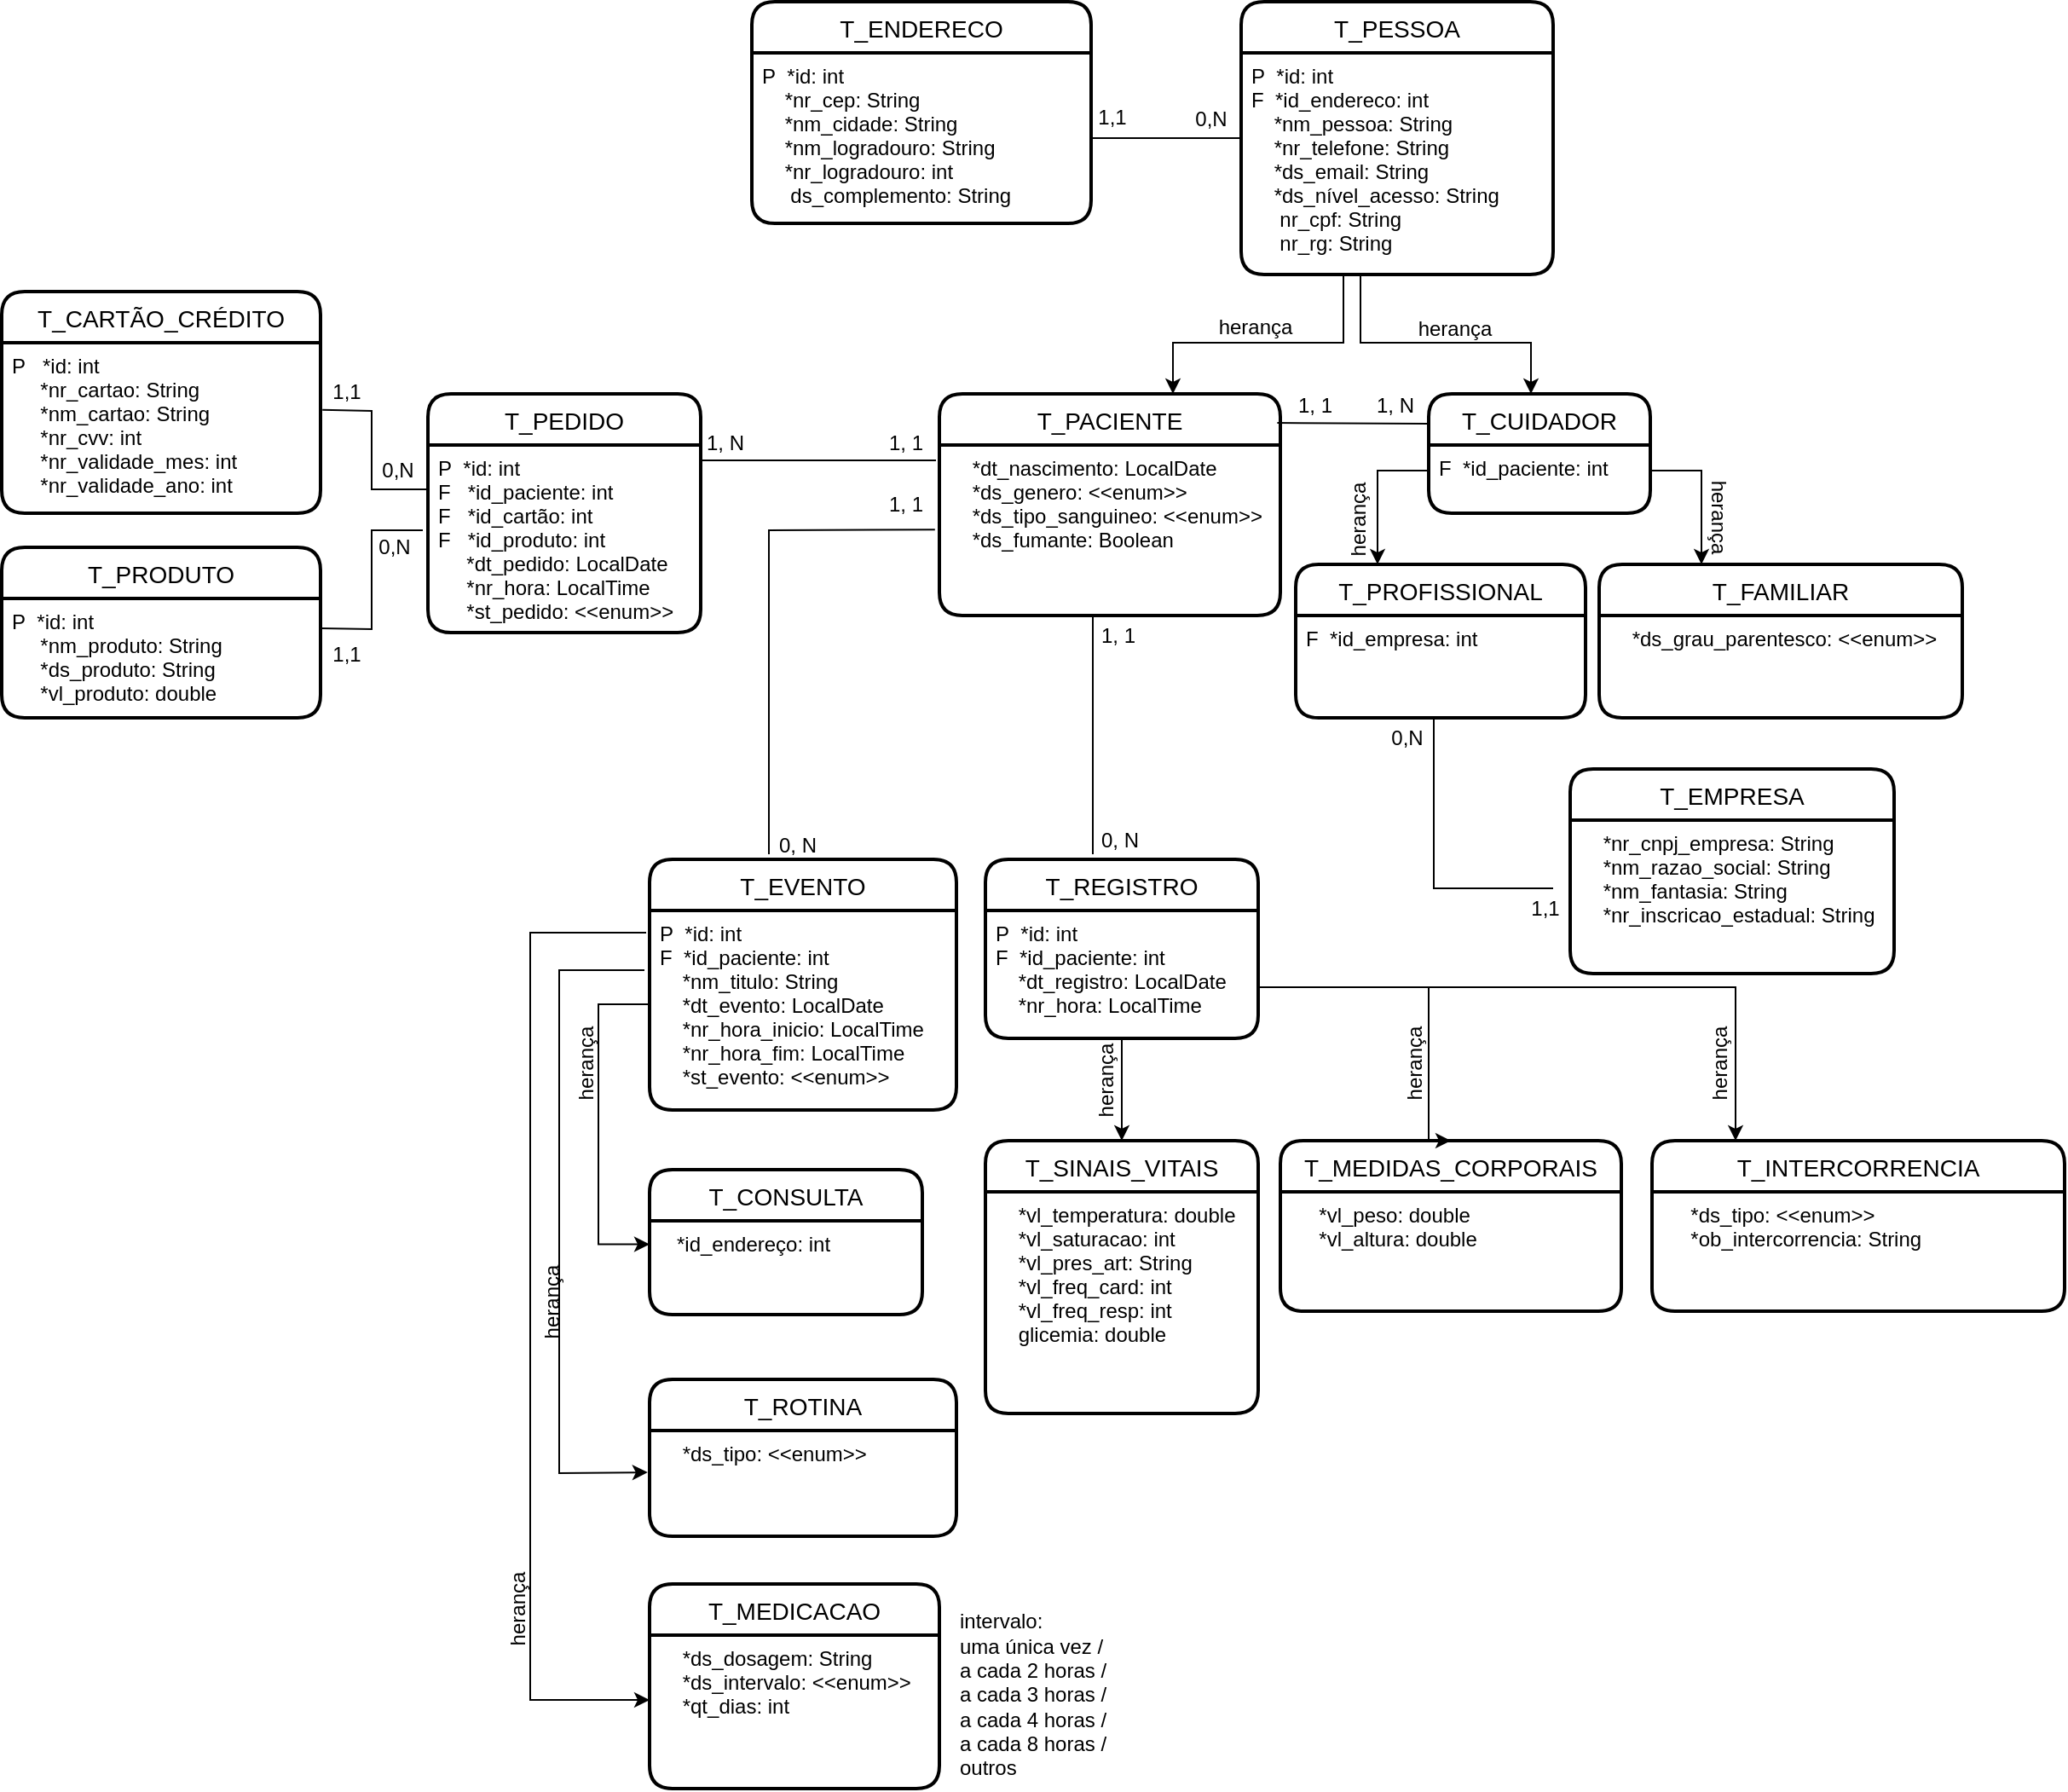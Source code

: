 <mxfile version="22.1.4" type="google">
  <diagram id="R2lEEEUBdFMjLlhIrx00" name="Page-1">
    <mxGraphModel dx="1290" dy="533" grid="1" gridSize="10" guides="1" tooltips="1" connect="1" arrows="1" fold="1" page="1" pageScale="1" pageWidth="1100" pageHeight="850" math="0" shadow="0" extFonts="Permanent Marker^https://fonts.googleapis.com/css?family=Permanent+Marker">
      <root>
        <mxCell id="0" />
        <mxCell id="1" parent="0" />
        <mxCell id="rk1HslSdFWzbcpd7X6hm-21" value="" style="edgeStyle=orthogonalEdgeStyle;rounded=0;orthogonalLoop=1;jettySize=auto;html=1;" parent="1" source="rk1HslSdFWzbcpd7X6hm-1" edge="1">
          <mxGeometry relative="1" as="geometry">
            <mxPoint x="907" y="240" as="targetPoint" />
            <Array as="points">
              <mxPoint x="807" y="210" />
              <mxPoint x="907" y="210" />
            </Array>
          </mxGeometry>
        </mxCell>
        <mxCell id="rk1HslSdFWzbcpd7X6hm-1" value="T_PESSOA" style="swimlane;childLayout=stackLayout;horizontal=1;startSize=30;horizontalStack=0;rounded=1;fontSize=14;fontStyle=0;strokeWidth=2;resizeParent=0;resizeLast=1;shadow=0;dashed=0;align=center;" parent="1" vertex="1">
          <mxGeometry x="737" y="10" width="183" height="160" as="geometry" />
        </mxCell>
        <mxCell id="rk1HslSdFWzbcpd7X6hm-2" value="P  *id: int &#xa;F  *id_endereco: int &#xa;    *nm_pessoa: String&#xa;    *nr_telefone: String&#xa;    *ds_email: String&#xa;    *ds_nível_acesso: String&#xa;     nr_cpf: String&#xa;     nr_rg: String&#xa;" style="align=left;strokeColor=none;fillColor=none;spacingLeft=4;fontSize=12;verticalAlign=top;resizable=0;rotatable=0;part=1;" parent="rk1HslSdFWzbcpd7X6hm-1" vertex="1">
          <mxGeometry y="30" width="183" height="130" as="geometry" />
        </mxCell>
        <mxCell id="rk1HslSdFWzbcpd7X6hm-16" value="T_PACIENTE" style="swimlane;childLayout=stackLayout;horizontal=1;startSize=30;horizontalStack=0;rounded=1;fontSize=14;fontStyle=0;strokeWidth=2;resizeParent=0;resizeLast=1;shadow=0;dashed=0;align=center;" parent="1" vertex="1">
          <mxGeometry x="560" y="240" width="200" height="130" as="geometry" />
        </mxCell>
        <mxCell id="rk1HslSdFWzbcpd7X6hm-17" value="    *dt_nascimento: LocalDate&#xa;    *ds_genero: &lt;&lt;enum&gt;&gt;&#xa;    *ds_tipo_sanguineo: &lt;&lt;enum&gt;&gt;&#xa;    *ds_fumante: Boolean" style="align=left;strokeColor=none;fillColor=none;spacingLeft=4;fontSize=12;verticalAlign=top;resizable=0;rotatable=0;part=1;" parent="rk1HslSdFWzbcpd7X6hm-16" vertex="1">
          <mxGeometry y="30" width="200" height="100" as="geometry" />
        </mxCell>
        <mxCell id="rk1HslSdFWzbcpd7X6hm-19" value="" style="edgeStyle=orthogonalEdgeStyle;rounded=0;orthogonalLoop=1;jettySize=auto;html=1;" parent="1" source="rk1HslSdFWzbcpd7X6hm-2" edge="1">
          <mxGeometry relative="1" as="geometry">
            <mxPoint x="697" y="240" as="targetPoint" />
            <Array as="points">
              <mxPoint x="797" y="210" />
              <mxPoint x="697" y="210" />
            </Array>
          </mxGeometry>
        </mxCell>
        <mxCell id="rk1HslSdFWzbcpd7X6hm-20" value="herança" style="text;html=1;align=center;verticalAlign=middle;resizable=0;points=[];autosize=1;strokeColor=none;fillColor=none;" parent="1" vertex="1">
          <mxGeometry x="710" y="186" width="70" height="30" as="geometry" />
        </mxCell>
        <mxCell id="rk1HslSdFWzbcpd7X6hm-22" value="herança" style="text;html=1;align=center;verticalAlign=middle;resizable=0;points=[];autosize=1;strokeColor=none;fillColor=none;" parent="1" vertex="1">
          <mxGeometry x="827" y="187" width="70" height="30" as="geometry" />
        </mxCell>
        <mxCell id="rk1HslSdFWzbcpd7X6hm-29" value="" style="edgeStyle=orthogonalEdgeStyle;rounded=0;orthogonalLoop=1;jettySize=auto;html=1;" parent="1" source="rk1HslSdFWzbcpd7X6hm-23" target="rk1HslSdFWzbcpd7X6hm-27" edge="1">
          <mxGeometry relative="1" as="geometry">
            <Array as="points">
              <mxPoint x="817" y="285" />
            </Array>
          </mxGeometry>
        </mxCell>
        <mxCell id="rk1HslSdFWzbcpd7X6hm-23" value="T_CUIDADOR" style="swimlane;childLayout=stackLayout;horizontal=1;startSize=30;horizontalStack=0;rounded=1;fontSize=14;fontStyle=0;strokeWidth=2;resizeParent=0;resizeLast=1;shadow=0;dashed=0;align=center;" parent="1" vertex="1">
          <mxGeometry x="847" y="240" width="130" height="70" as="geometry" />
        </mxCell>
        <mxCell id="rk1HslSdFWzbcpd7X6hm-24" value="F  *id_paciente: int&#xa;&#xa;" style="align=left;strokeColor=none;fillColor=none;spacingLeft=4;fontSize=12;verticalAlign=top;resizable=0;rotatable=0;part=1;" parent="rk1HslSdFWzbcpd7X6hm-23" vertex="1">
          <mxGeometry y="30" width="130" height="40" as="geometry" />
        </mxCell>
        <mxCell id="rk1HslSdFWzbcpd7X6hm-27" value="T_PROFISSIONAL" style="swimlane;childLayout=stackLayout;horizontal=1;startSize=30;horizontalStack=0;rounded=1;fontSize=14;fontStyle=0;strokeWidth=2;resizeParent=0;resizeLast=1;shadow=0;dashed=0;align=center;" parent="1" vertex="1">
          <mxGeometry x="769" y="340" width="170" height="90" as="geometry" />
        </mxCell>
        <mxCell id="rk1HslSdFWzbcpd7X6hm-28" value="F  *id_empresa: int&#xa;" style="align=left;strokeColor=none;fillColor=none;spacingLeft=4;fontSize=12;verticalAlign=top;resizable=0;rotatable=0;part=1;" parent="rk1HslSdFWzbcpd7X6hm-27" vertex="1">
          <mxGeometry y="30" width="170" height="60" as="geometry" />
        </mxCell>
        <mxCell id="rk1HslSdFWzbcpd7X6hm-32" value="T_FAMILIAR" style="swimlane;childLayout=stackLayout;horizontal=1;startSize=30;horizontalStack=0;rounded=1;fontSize=14;fontStyle=0;strokeWidth=2;resizeParent=0;resizeLast=1;shadow=0;dashed=0;align=center;" parent="1" vertex="1">
          <mxGeometry x="947" y="340" width="213" height="90" as="geometry" />
        </mxCell>
        <mxCell id="rk1HslSdFWzbcpd7X6hm-33" value="    *ds_grau_parentesco: &lt;&lt;enum&gt;&gt;" style="align=left;strokeColor=none;fillColor=none;spacingLeft=4;fontSize=12;verticalAlign=top;resizable=0;rotatable=0;part=1;" parent="rk1HslSdFWzbcpd7X6hm-32" vertex="1">
          <mxGeometry y="30" width="213" height="60" as="geometry" />
        </mxCell>
        <mxCell id="rk1HslSdFWzbcpd7X6hm-37" value="" style="edgeStyle=orthogonalEdgeStyle;rounded=0;orthogonalLoop=1;jettySize=auto;html=1;exitX=1;exitY=0.25;exitDx=0;exitDy=0;" parent="1" source="rk1HslSdFWzbcpd7X6hm-24" target="rk1HslSdFWzbcpd7X6hm-32" edge="1">
          <mxGeometry relative="1" as="geometry">
            <mxPoint x="1027" y="285" as="sourcePoint" />
            <mxPoint x="997" y="380" as="targetPoint" />
            <Array as="points">
              <mxPoint x="1007" y="285" />
            </Array>
          </mxGeometry>
        </mxCell>
        <mxCell id="rk1HslSdFWzbcpd7X6hm-38" value="herança" style="text;html=1;align=center;verticalAlign=middle;resizable=0;points=[];autosize=1;strokeColor=none;fillColor=none;rotation=-90;" parent="1" vertex="1">
          <mxGeometry x="771" y="299" width="70" height="30" as="geometry" />
        </mxCell>
        <mxCell id="rk1HslSdFWzbcpd7X6hm-39" value="herança" style="text;html=1;align=center;verticalAlign=middle;resizable=0;points=[];autosize=1;strokeColor=none;fillColor=none;rotation=90;" parent="1" vertex="1">
          <mxGeometry x="982" y="297" width="70" height="30" as="geometry" />
        </mxCell>
        <mxCell id="rk1HslSdFWzbcpd7X6hm-40" value="T_EVENTO" style="swimlane;childLayout=stackLayout;horizontal=1;startSize=30;horizontalStack=0;rounded=1;fontSize=14;fontStyle=0;strokeWidth=2;resizeParent=0;resizeLast=1;shadow=0;dashed=0;align=center;" parent="1" vertex="1">
          <mxGeometry x="390" y="513" width="180" height="147" as="geometry" />
        </mxCell>
        <mxCell id="rk1HslSdFWzbcpd7X6hm-41" value="P  *id: int&#xa;F  *id_paciente: int&#xa;    *nm_titulo: String&#xa;    *dt_evento: LocalDate&#xa;    *nr_hora_inicio: LocalTime&#xa;    *nr_hora_fim: LocalTime&#xa;    *st_evento: &lt;&lt;enum&gt;&gt; " style="align=left;strokeColor=none;fillColor=none;spacingLeft=4;fontSize=12;verticalAlign=top;resizable=0;rotatable=0;part=1;" parent="rk1HslSdFWzbcpd7X6hm-40" vertex="1">
          <mxGeometry y="30" width="180" height="117" as="geometry" />
        </mxCell>
        <mxCell id="rk1HslSdFWzbcpd7X6hm-77" value="" style="edgeStyle=orthogonalEdgeStyle;rounded=0;orthogonalLoop=1;jettySize=auto;html=1;entryX=0.5;entryY=0;entryDx=0;entryDy=0;" parent="1" source="rk1HslSdFWzbcpd7X6hm-42" target="rk1HslSdFWzbcpd7X6hm-45" edge="1">
          <mxGeometry relative="1" as="geometry" />
        </mxCell>
        <mxCell id="rk1HslSdFWzbcpd7X6hm-42" value="T_REGISTRO" style="swimlane;childLayout=stackLayout;horizontal=1;startSize=30;horizontalStack=0;rounded=1;fontSize=14;fontStyle=0;strokeWidth=2;resizeParent=0;resizeLast=1;shadow=0;dashed=0;align=center;" parent="1" vertex="1">
          <mxGeometry x="587" y="513" width="160" height="105" as="geometry" />
        </mxCell>
        <mxCell id="rk1HslSdFWzbcpd7X6hm-43" value="P  *id: int&#xa;F  *id_paciente: int&#xa;    *dt_registro: LocalDate&#xa;    *nr_hora: LocalTime" style="align=left;strokeColor=none;fillColor=none;spacingLeft=4;fontSize=12;verticalAlign=top;resizable=0;rotatable=0;part=1;" parent="rk1HslSdFWzbcpd7X6hm-42" vertex="1">
          <mxGeometry y="30" width="160" height="75" as="geometry" />
        </mxCell>
        <mxCell id="rk1HslSdFWzbcpd7X6hm-45" value="T_SINAIS_VITAIS" style="swimlane;childLayout=stackLayout;horizontal=1;startSize=30;horizontalStack=0;rounded=1;fontSize=14;fontStyle=0;strokeWidth=2;resizeParent=0;resizeLast=1;shadow=0;dashed=0;align=center;" parent="1" vertex="1">
          <mxGeometry x="587" y="678" width="160" height="160" as="geometry" />
        </mxCell>
        <mxCell id="rk1HslSdFWzbcpd7X6hm-46" value="    *vl_temperatura: double&#xa;    *vl_saturacao: int&#xa;    *vl_pres_art: String&#xa;    *vl_freq_card: int&#xa;    *vl_freq_resp: int&#xa;    glicemia: double" style="align=left;strokeColor=none;fillColor=none;spacingLeft=4;fontSize=12;verticalAlign=top;resizable=0;rotatable=0;part=1;" parent="rk1HslSdFWzbcpd7X6hm-45" vertex="1">
          <mxGeometry y="30" width="160" height="130" as="geometry" />
        </mxCell>
        <mxCell id="rk1HslSdFWzbcpd7X6hm-47" value="T_MEDIDAS_CORPORAIS" style="swimlane;childLayout=stackLayout;horizontal=1;startSize=30;horizontalStack=0;rounded=1;fontSize=14;fontStyle=0;strokeWidth=2;resizeParent=0;resizeLast=1;shadow=0;dashed=0;align=center;" parent="1" vertex="1">
          <mxGeometry x="760" y="678" width="200" height="100" as="geometry" />
        </mxCell>
        <mxCell id="rk1HslSdFWzbcpd7X6hm-48" value="     *vl_peso: double&#xa;     *vl_altura: double" style="align=left;strokeColor=none;fillColor=none;spacingLeft=4;fontSize=12;verticalAlign=top;resizable=0;rotatable=0;part=1;" parent="rk1HslSdFWzbcpd7X6hm-47" vertex="1">
          <mxGeometry y="30" width="200" height="70" as="geometry" />
        </mxCell>
        <mxCell id="rk1HslSdFWzbcpd7X6hm-49" value="T_INTERCORRENCIA" style="swimlane;childLayout=stackLayout;horizontal=1;startSize=30;horizontalStack=0;rounded=1;fontSize=14;fontStyle=0;strokeWidth=2;resizeParent=0;resizeLast=1;shadow=0;dashed=0;align=center;" parent="1" vertex="1">
          <mxGeometry x="978" y="678" width="242" height="100" as="geometry" />
        </mxCell>
        <mxCell id="rk1HslSdFWzbcpd7X6hm-50" value="     *ds_tipo: &lt;&lt;enum&gt;&gt;&#xa;     *ob_intercorrencia: String " style="align=left;strokeColor=none;fillColor=none;spacingLeft=4;fontSize=12;verticalAlign=top;resizable=0;rotatable=0;part=1;" parent="rk1HslSdFWzbcpd7X6hm-49" vertex="1">
          <mxGeometry y="30" width="242" height="70" as="geometry" />
        </mxCell>
        <mxCell id="rk1HslSdFWzbcpd7X6hm-57" value="T_MEDICACAO" style="swimlane;childLayout=stackLayout;horizontal=1;startSize=30;horizontalStack=0;rounded=1;fontSize=14;fontStyle=0;strokeWidth=2;resizeParent=0;resizeLast=1;shadow=0;dashed=0;align=center;" parent="1" vertex="1">
          <mxGeometry x="390" y="938" width="170" height="120" as="geometry" />
        </mxCell>
        <mxCell id="rk1HslSdFWzbcpd7X6hm-58" value="    *ds_dosagem: String&#xa;    *ds_intervalo: &lt;&lt;enum&gt;&gt; &#xa;    *qt_dias: int" style="align=left;strokeColor=none;fillColor=none;spacingLeft=4;fontSize=12;verticalAlign=top;resizable=0;rotatable=0;part=1;" parent="rk1HslSdFWzbcpd7X6hm-57" vertex="1">
          <mxGeometry y="30" width="170" height="90" as="geometry" />
        </mxCell>
        <mxCell id="rk1HslSdFWzbcpd7X6hm-59" value="T_CONSULTA" style="swimlane;childLayout=stackLayout;horizontal=1;startSize=30;horizontalStack=0;rounded=1;fontSize=14;fontStyle=0;strokeWidth=2;resizeParent=0;resizeLast=1;shadow=0;dashed=0;align=center;" parent="1" vertex="1">
          <mxGeometry x="390" y="695" width="160" height="85" as="geometry">
            <mxRectangle x="390" y="695" width="130" height="30" as="alternateBounds" />
          </mxGeometry>
        </mxCell>
        <mxCell id="rk1HslSdFWzbcpd7X6hm-60" value="   *id_endereço: int&#xa;" style="align=left;strokeColor=none;fillColor=none;spacingLeft=4;fontSize=12;verticalAlign=top;resizable=0;rotatable=0;part=1;" parent="rk1HslSdFWzbcpd7X6hm-59" vertex="1">
          <mxGeometry y="30" width="160" height="55" as="geometry" />
        </mxCell>
        <mxCell id="rk1HslSdFWzbcpd7X6hm-61" value="T_ROTINA" style="swimlane;childLayout=stackLayout;horizontal=1;startSize=30;horizontalStack=0;rounded=1;fontSize=14;fontStyle=0;strokeWidth=2;resizeParent=0;resizeLast=1;shadow=0;dashed=0;align=center;" parent="1" vertex="1">
          <mxGeometry x="390" y="818" width="180" height="92" as="geometry" />
        </mxCell>
        <mxCell id="rk1HslSdFWzbcpd7X6hm-62" value="    *ds_tipo: &lt;&lt;enum&gt;&gt;" style="align=left;strokeColor=none;fillColor=none;spacingLeft=4;fontSize=12;verticalAlign=top;resizable=0;rotatable=0;part=1;" parent="rk1HslSdFWzbcpd7X6hm-61" vertex="1">
          <mxGeometry y="30" width="180" height="62" as="geometry" />
        </mxCell>
        <mxCell id="rk1HslSdFWzbcpd7X6hm-64" value="intervalo:&lt;br&gt;uma única vez /&lt;br&gt;a cada 2 horas /&lt;br&gt;a cada 3 horas /&lt;br&gt;a cada 4 horas /&lt;br&gt;a cada 8 horas /&lt;br&gt;outros&lt;br&gt;" style="text;html=1;align=left;verticalAlign=middle;resizable=0;points=[];autosize=1;strokeColor=none;fillColor=none;" parent="1" vertex="1">
          <mxGeometry x="570" y="948" width="110" height="110" as="geometry" />
        </mxCell>
        <mxCell id="rk1HslSdFWzbcpd7X6hm-73" value="" style="endArrow=none;html=1;rounded=0;" parent="1" edge="1">
          <mxGeometry relative="1" as="geometry">
            <mxPoint x="650" y="510" as="sourcePoint" />
            <mxPoint x="650" y="370" as="targetPoint" />
            <Array as="points" />
          </mxGeometry>
        </mxCell>
        <mxCell id="rk1HslSdFWzbcpd7X6hm-74" value="0, N" style="resizable=0;html=1;align=left;verticalAlign=bottom;" parent="rk1HslSdFWzbcpd7X6hm-73" connectable="0" vertex="1">
          <mxGeometry x="-1" relative="1" as="geometry">
            <mxPoint x="3" as="offset" />
          </mxGeometry>
        </mxCell>
        <mxCell id="rk1HslSdFWzbcpd7X6hm-75" value="1, 1" style="resizable=0;html=1;align=right;verticalAlign=bottom;" parent="rk1HslSdFWzbcpd7X6hm-73" connectable="0" vertex="1">
          <mxGeometry x="1" relative="1" as="geometry">
            <mxPoint x="25" y="20" as="offset" />
          </mxGeometry>
        </mxCell>
        <mxCell id="rk1HslSdFWzbcpd7X6hm-78" value="" style="edgeStyle=orthogonalEdgeStyle;rounded=0;orthogonalLoop=1;jettySize=auto;html=1;entryX=0.5;entryY=0;entryDx=0;entryDy=0;" parent="1" source="rk1HslSdFWzbcpd7X6hm-43" target="rk1HslSdFWzbcpd7X6hm-47" edge="1">
          <mxGeometry relative="1" as="geometry">
            <Array as="points">
              <mxPoint x="847" y="588" />
            </Array>
          </mxGeometry>
        </mxCell>
        <mxCell id="rk1HslSdFWzbcpd7X6hm-79" value="" style="edgeStyle=orthogonalEdgeStyle;rounded=0;orthogonalLoop=1;jettySize=auto;html=1;" parent="1" source="rk1HslSdFWzbcpd7X6hm-43" target="rk1HslSdFWzbcpd7X6hm-49" edge="1">
          <mxGeometry relative="1" as="geometry">
            <Array as="points">
              <mxPoint x="1027" y="588" />
            </Array>
          </mxGeometry>
        </mxCell>
        <mxCell id="rk1HslSdFWzbcpd7X6hm-80" value="herança" style="text;html=1;align=center;verticalAlign=middle;resizable=0;points=[];autosize=1;strokeColor=none;fillColor=none;rotation=-90;" parent="1" vertex="1">
          <mxGeometry x="623" y="628" width="70" height="30" as="geometry" />
        </mxCell>
        <mxCell id="rk1HslSdFWzbcpd7X6hm-83" value="herança" style="text;html=1;align=center;verticalAlign=middle;resizable=0;points=[];autosize=1;strokeColor=none;fillColor=none;rotation=-90;" parent="1" vertex="1">
          <mxGeometry x="804" y="618" width="70" height="30" as="geometry" />
        </mxCell>
        <mxCell id="rk1HslSdFWzbcpd7X6hm-92" value="" style="endArrow=none;html=1;rounded=0;entryX=0.935;entryY=0.987;entryDx=0;entryDy=0;entryPerimeter=0;" parent="1" edge="1" target="IoRR2eGmX-HDz1pC1bWR-412">
          <mxGeometry width="50" height="50" relative="1" as="geometry">
            <mxPoint x="460" y="510" as="sourcePoint" />
            <mxPoint x="550" y="320" as="targetPoint" />
            <Array as="points">
              <mxPoint x="460" y="320" />
            </Array>
          </mxGeometry>
        </mxCell>
        <mxCell id="rk1HslSdFWzbcpd7X6hm-94" value="0, N" style="resizable=0;html=1;align=left;verticalAlign=bottom;" parent="1" connectable="0" vertex="1">
          <mxGeometry x="680" y="530" as="geometry">
            <mxPoint x="-216" y="-17" as="offset" />
          </mxGeometry>
        </mxCell>
        <mxCell id="rk1HslSdFWzbcpd7X6hm-96" value="" style="edgeStyle=orthogonalEdgeStyle;rounded=0;orthogonalLoop=1;jettySize=auto;html=1;entryX=0;entryY=0.25;entryDx=0;entryDy=0;" parent="1" source="rk1HslSdFWzbcpd7X6hm-41" target="rk1HslSdFWzbcpd7X6hm-60" edge="1">
          <mxGeometry relative="1" as="geometry">
            <Array as="points">
              <mxPoint x="360" y="598" />
              <mxPoint x="360" y="738" />
            </Array>
          </mxGeometry>
        </mxCell>
        <mxCell id="rk1HslSdFWzbcpd7X6hm-99" value="" style="endArrow=classic;html=1;rounded=0;entryX=0.012;entryY=0.396;entryDx=0;entryDy=0;entryPerimeter=0;" parent="1" edge="1">
          <mxGeometry width="50" height="50" relative="1" as="geometry">
            <mxPoint x="387" y="578" as="sourcePoint" />
            <mxPoint x="388.92" y="872.552" as="targetPoint" />
            <Array as="points">
              <mxPoint x="337" y="578" />
              <mxPoint x="337" y="873" />
            </Array>
          </mxGeometry>
        </mxCell>
        <mxCell id="rk1HslSdFWzbcpd7X6hm-100" value="" style="endArrow=classic;html=1;rounded=0;" parent="1" edge="1">
          <mxGeometry width="50" height="50" relative="1" as="geometry">
            <mxPoint x="388" y="556" as="sourcePoint" />
            <mxPoint x="390" y="1006" as="targetPoint" />
            <Array as="points">
              <mxPoint x="350" y="556" />
              <mxPoint x="320" y="556" />
              <mxPoint x="320" y="1006" />
            </Array>
          </mxGeometry>
        </mxCell>
        <mxCell id="rk1HslSdFWzbcpd7X6hm-101" value="herança" style="text;html=1;align=center;verticalAlign=middle;resizable=0;points=[];autosize=1;strokeColor=none;fillColor=none;rotation=-90;" parent="1" vertex="1">
          <mxGeometry x="318" y="618" width="70" height="30" as="geometry" />
        </mxCell>
        <mxCell id="rk1HslSdFWzbcpd7X6hm-102" value="herança" style="text;html=1;align=center;verticalAlign=middle;resizable=0;points=[];autosize=1;strokeColor=none;fillColor=none;rotation=-90;" parent="1" vertex="1">
          <mxGeometry x="298" y="758" width="70" height="30" as="geometry" />
        </mxCell>
        <mxCell id="rk1HslSdFWzbcpd7X6hm-103" value="herança" style="text;html=1;align=center;verticalAlign=middle;resizable=0;points=[];autosize=1;strokeColor=none;fillColor=none;rotation=-90;" parent="1" vertex="1">
          <mxGeometry x="278" y="938" width="70" height="30" as="geometry" />
        </mxCell>
        <mxCell id="rk1HslSdFWzbcpd7X6hm-106" value="" style="endArrow=none;html=1;rounded=0;entryX=0;entryY=0.25;entryDx=0;entryDy=0;exitX=0.991;exitY=0.131;exitDx=0;exitDy=0;exitPerimeter=0;" parent="1" source="rk1HslSdFWzbcpd7X6hm-16" target="rk1HslSdFWzbcpd7X6hm-23" edge="1">
          <mxGeometry width="50" height="50" relative="1" as="geometry">
            <mxPoint x="780" y="370" as="sourcePoint" />
            <mxPoint x="830" y="320" as="targetPoint" />
          </mxGeometry>
        </mxCell>
        <mxCell id="rk1HslSdFWzbcpd7X6hm-107" value="1, 1" style="text;html=1;align=center;verticalAlign=middle;resizable=0;points=[];autosize=1;strokeColor=none;fillColor=none;" parent="1" vertex="1">
          <mxGeometry x="760" y="232" width="40" height="30" as="geometry" />
        </mxCell>
        <mxCell id="rk1HslSdFWzbcpd7X6hm-108" value="1, N" style="text;html=1;align=center;verticalAlign=middle;resizable=0;points=[];autosize=1;strokeColor=none;fillColor=none;" parent="1" vertex="1">
          <mxGeometry x="802" y="232" width="50" height="30" as="geometry" />
        </mxCell>
        <mxCell id="rk1HslSdFWzbcpd7X6hm-109" value="herança" style="text;html=1;align=center;verticalAlign=middle;resizable=0;points=[];autosize=1;strokeColor=none;fillColor=none;rotation=-90;" parent="1" vertex="1">
          <mxGeometry x="983" y="618" width="70" height="30" as="geometry" />
        </mxCell>
        <mxCell id="rk1HslSdFWzbcpd7X6hm-110" value="T_PRODUTO" style="swimlane;childLayout=stackLayout;horizontal=1;startSize=30;horizontalStack=0;rounded=1;fontSize=14;fontStyle=0;strokeWidth=2;resizeParent=0;resizeLast=1;shadow=0;dashed=0;align=center;" parent="1" vertex="1">
          <mxGeometry x="10" y="330" width="187" height="100" as="geometry" />
        </mxCell>
        <mxCell id="rk1HslSdFWzbcpd7X6hm-111" value="P  *id: int&#xa;     *nm_produto: String&#xa;     *ds_produto: String&#xa;     *vl_produto: double&#xa;" style="align=left;strokeColor=none;fillColor=none;spacingLeft=4;fontSize=12;verticalAlign=top;resizable=0;rotatable=0;part=1;" parent="rk1HslSdFWzbcpd7X6hm-110" vertex="1">
          <mxGeometry y="30" width="187" height="70" as="geometry" />
        </mxCell>
        <mxCell id="rk1HslSdFWzbcpd7X6hm-114" value="T_CARTÃO_CRÉDITO" style="swimlane;childLayout=stackLayout;horizontal=1;startSize=30;horizontalStack=0;rounded=1;fontSize=14;fontStyle=0;strokeWidth=2;resizeParent=0;resizeLast=1;shadow=0;dashed=0;align=center;" parent="1" vertex="1">
          <mxGeometry x="10" y="180" width="187" height="130" as="geometry" />
        </mxCell>
        <mxCell id="rk1HslSdFWzbcpd7X6hm-115" value="P   *id: int&#xa;     *nr_cartao: String&#xa;     *nm_cartao: String&#xa;     *nr_cvv: int&#xa;     *nr_validade_mes: int&#xa;     *nr_validade_ano: int" style="align=left;strokeColor=none;fillColor=none;spacingLeft=4;fontSize=12;verticalAlign=top;resizable=0;rotatable=0;part=1;" parent="rk1HslSdFWzbcpd7X6hm-114" vertex="1">
          <mxGeometry y="30" width="187" height="100" as="geometry" />
        </mxCell>
        <mxCell id="rk1HslSdFWzbcpd7X6hm-116" value="T_PEDIDO" style="swimlane;childLayout=stackLayout;horizontal=1;startSize=30;horizontalStack=0;rounded=1;fontSize=14;fontStyle=0;strokeWidth=2;resizeParent=0;resizeLast=1;shadow=0;dashed=0;align=center;" parent="1" vertex="1">
          <mxGeometry x="260" y="240" width="160" height="140" as="geometry" />
        </mxCell>
        <mxCell id="rk1HslSdFWzbcpd7X6hm-117" value="P  *id: int&#xa;F   *id_paciente: int&#xa;F   *id_cartão: int&#xa;F   *id_produto: int&#xa;     *dt_pedido: LocalDate&#xa;     *nr_hora: LocalTime&#xa;     *st_pedido: &lt;&lt;enum&gt;&gt;&#xa;" style="align=left;strokeColor=none;fillColor=none;spacingLeft=4;fontSize=12;verticalAlign=top;resizable=0;rotatable=0;part=1;" parent="rk1HslSdFWzbcpd7X6hm-116" vertex="1">
          <mxGeometry y="30" width="160" height="110" as="geometry" />
        </mxCell>
        <mxCell id="rk1HslSdFWzbcpd7X6hm-118" value="" style="line;strokeWidth=1;rotatable=0;dashed=0;labelPosition=right;align=left;verticalAlign=middle;spacingTop=0;spacingLeft=6;points=[];portConstraint=eastwest;" parent="1" vertex="1">
          <mxGeometry x="420" y="274" width="138" height="10" as="geometry" />
        </mxCell>
        <mxCell id="rk1HslSdFWzbcpd7X6hm-119" value="1, N" style="text;html=1;align=center;verticalAlign=middle;resizable=0;points=[];autosize=1;strokeColor=none;fillColor=none;" parent="1" vertex="1">
          <mxGeometry x="409" y="254" width="50" height="30" as="geometry" />
        </mxCell>
        <mxCell id="rk1HslSdFWzbcpd7X6hm-120" value="1, 1" style="text;html=1;align=center;verticalAlign=middle;resizable=0;points=[];autosize=1;strokeColor=none;fillColor=none;" parent="1" vertex="1">
          <mxGeometry x="520" y="254" width="40" height="30" as="geometry" />
        </mxCell>
        <mxCell id="rk1HslSdFWzbcpd7X6hm-121" value="" style="endArrow=none;html=1;rounded=0;exitX=1.006;exitY=0.394;exitDx=0;exitDy=0;exitPerimeter=0;" parent="1" source="rk1HslSdFWzbcpd7X6hm-115" edge="1">
          <mxGeometry width="50" height="50" relative="1" as="geometry">
            <mxPoint x="327" y="460" as="sourcePoint" />
            <mxPoint x="260" y="296" as="targetPoint" />
            <Array as="points">
              <mxPoint x="227" y="250" />
              <mxPoint x="227" y="296" />
            </Array>
          </mxGeometry>
        </mxCell>
        <mxCell id="rk1HslSdFWzbcpd7X6hm-122" value="" style="endArrow=none;html=1;rounded=0;exitX=1;exitY=0.25;exitDx=0;exitDy=0;" parent="1" source="rk1HslSdFWzbcpd7X6hm-111" edge="1">
          <mxGeometry width="50" height="50" relative="1" as="geometry">
            <mxPoint x="197" y="410" as="sourcePoint" />
            <mxPoint x="257" y="320" as="targetPoint" />
            <Array as="points">
              <mxPoint x="227" y="378" />
              <mxPoint x="227" y="320" />
            </Array>
          </mxGeometry>
        </mxCell>
        <mxCell id="rk1HslSdFWzbcpd7X6hm-123" value="1,1" style="text;html=1;align=center;verticalAlign=middle;resizable=0;points=[];autosize=1;strokeColor=none;fillColor=none;" parent="1" vertex="1">
          <mxGeometry x="192" y="224" width="40" height="30" as="geometry" />
        </mxCell>
        <mxCell id="rk1HslSdFWzbcpd7X6hm-126" value="0,N" style="text;html=1;align=center;verticalAlign=middle;resizable=0;points=[];autosize=1;strokeColor=none;fillColor=none;" parent="1" vertex="1">
          <mxGeometry x="222" y="270" width="40" height="30" as="geometry" />
        </mxCell>
        <mxCell id="rk1HslSdFWzbcpd7X6hm-127" value="1,1" style="text;html=1;align=center;verticalAlign=middle;resizable=0;points=[];autosize=1;strokeColor=none;fillColor=none;" parent="1" vertex="1">
          <mxGeometry x="192" y="378" width="40" height="30" as="geometry" />
        </mxCell>
        <mxCell id="rk1HslSdFWzbcpd7X6hm-128" value="0,N" style="text;html=1;align=center;verticalAlign=middle;resizable=0;points=[];autosize=1;strokeColor=none;fillColor=none;" parent="1" vertex="1">
          <mxGeometry x="220" y="315" width="40" height="30" as="geometry" />
        </mxCell>
        <mxCell id="rk1HslSdFWzbcpd7X6hm-129" value="T_EMPRESA" style="swimlane;childLayout=stackLayout;horizontal=1;startSize=30;horizontalStack=0;rounded=1;fontSize=14;fontStyle=0;strokeWidth=2;resizeParent=0;resizeLast=1;shadow=0;dashed=0;align=center;" parent="1" vertex="1">
          <mxGeometry x="930" y="460" width="190" height="120" as="geometry" />
        </mxCell>
        <mxCell id="rk1HslSdFWzbcpd7X6hm-130" value="    *nr_cnpj_empresa: String &#xa;    *nm_razao_social: String&#xa;    *nm_fantasia: String&#xa;    *nr_inscricao_estadual: String&#xa;" style="align=left;strokeColor=none;fillColor=none;spacingLeft=4;fontSize=12;verticalAlign=top;resizable=0;rotatable=0;part=1;" parent="rk1HslSdFWzbcpd7X6hm-129" vertex="1">
          <mxGeometry y="30" width="190" height="90" as="geometry" />
        </mxCell>
        <mxCell id="rk1HslSdFWzbcpd7X6hm-131" value="" style="endArrow=none;html=1;rounded=0;exitX=0.625;exitY=0.1;exitDx=0;exitDy=0;exitPerimeter=0;" parent="1" source="rk1HslSdFWzbcpd7X6hm-133" edge="1">
          <mxGeometry width="50" height="50" relative="1" as="geometry">
            <mxPoint x="860" y="560" as="sourcePoint" />
            <mxPoint x="850" y="430" as="targetPoint" />
            <Array as="points">
              <mxPoint x="850" y="530" />
            </Array>
          </mxGeometry>
        </mxCell>
        <mxCell id="rk1HslSdFWzbcpd7X6hm-132" value="0,N" style="text;html=1;align=center;verticalAlign=middle;resizable=0;points=[];autosize=1;strokeColor=none;fillColor=none;" parent="1" vertex="1">
          <mxGeometry x="814" y="427" width="40" height="30" as="geometry" />
        </mxCell>
        <mxCell id="rk1HslSdFWzbcpd7X6hm-133" value="1,1" style="text;html=1;align=center;verticalAlign=middle;resizable=0;points=[];autosize=1;strokeColor=none;fillColor=none;" parent="1" vertex="1">
          <mxGeometry x="895" y="527" width="40" height="30" as="geometry" />
        </mxCell>
        <mxCell id="rk1HslSdFWzbcpd7X6hm-134" value="T_ENDERECO" style="swimlane;childLayout=stackLayout;horizontal=1;startSize=30;horizontalStack=0;rounded=1;fontSize=14;fontStyle=0;strokeWidth=2;resizeParent=0;resizeLast=1;shadow=0;dashed=0;align=center;" parent="1" vertex="1">
          <mxGeometry x="450" y="10" width="199" height="130" as="geometry" />
        </mxCell>
        <mxCell id="rk1HslSdFWzbcpd7X6hm-135" value="P  *id: int         &#xa;    *nr_cep: String&#xa;    *nm_cidade: String&#xa;    *nm_logradouro: String&#xa;    *nr_logradouro: int&#xa;     ds_complemento: String &#xa;" style="align=left;strokeColor=none;fillColor=none;spacingLeft=4;fontSize=12;verticalAlign=top;resizable=0;rotatable=0;part=1;" parent="rk1HslSdFWzbcpd7X6hm-134" vertex="1">
          <mxGeometry y="30" width="199" height="100" as="geometry" />
        </mxCell>
        <mxCell id="rk1HslSdFWzbcpd7X6hm-136" value="" style="endArrow=none;html=1;rounded=0;entryX=0;entryY=0.385;entryDx=0;entryDy=0;entryPerimeter=0;" parent="1" source="rk1HslSdFWzbcpd7X6hm-135" target="rk1HslSdFWzbcpd7X6hm-2" edge="1">
          <mxGeometry width="50" height="50" relative="1" as="geometry">
            <mxPoint x="730" y="220" as="sourcePoint" />
            <mxPoint x="780" y="170" as="targetPoint" />
          </mxGeometry>
        </mxCell>
        <mxCell id="rk1HslSdFWzbcpd7X6hm-137" value="1,1" style="text;html=1;align=center;verticalAlign=middle;resizable=0;points=[];autosize=1;strokeColor=none;fillColor=none;" parent="1" vertex="1">
          <mxGeometry x="641" y="63" width="40" height="30" as="geometry" />
        </mxCell>
        <mxCell id="rk1HslSdFWzbcpd7X6hm-138" value="0,N" style="text;html=1;align=center;verticalAlign=middle;resizable=0;points=[];autosize=1;strokeColor=none;fillColor=none;" parent="1" vertex="1">
          <mxGeometry x="699" y="64" width="40" height="30" as="geometry" />
        </mxCell>
        <mxCell id="IoRR2eGmX-HDz1pC1bWR-412" value="1, 1" style="text;html=1;align=center;verticalAlign=middle;resizable=0;points=[];autosize=1;strokeColor=none;fillColor=none;" parent="1" vertex="1">
          <mxGeometry x="520" y="290" width="40" height="30" as="geometry" />
        </mxCell>
      </root>
    </mxGraphModel>
  </diagram>
</mxfile>
